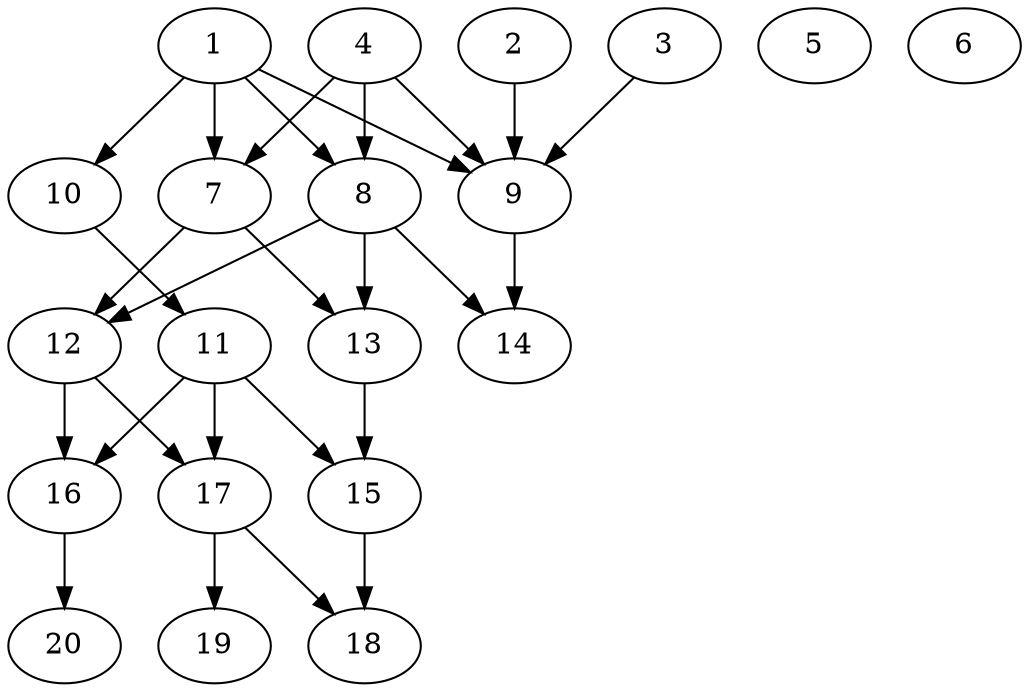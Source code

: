 // DAG (tier=2-normal, mode=compute, n=20, ccr=0.382, fat=0.583, density=0.547, regular=0.418, jump=0.117, mindata=524288, maxdata=8388608)
// DAG automatically generated by daggen at Sun Aug 24 16:33:33 2025
// /home/ermia/Project/Environments/daggen/bin/daggen --dot --ccr 0.382 --fat 0.583 --regular 0.418 --density 0.547 --jump 0.117 --mindata 524288 --maxdata 8388608 -n 20 
digraph G {
  1 [size="2542844740616496", alpha="0.03", expect_size="1271422370308248"]
  1 -> 7 [size ="229628278996992"]
  1 -> 8 [size ="229628278996992"]
  1 -> 9 [size ="229628278996992"]
  1 -> 10 [size ="229628278996992"]
  2 [size="9024420791515762", alpha="0.01", expect_size="4512210395757881"]
  2 -> 9 [size ="172750329085952"]
  3 [size="835389009975350", alpha="0.19", expect_size="417694504987675"]
  3 -> 9 [size ="20127634423808"]
  4 [size="320345983980018860032", alpha="0.18", expect_size="160172991990009430016"]
  4 -> 7 [size ="374543998779392"]
  4 -> 8 [size ="374543998779392"]
  4 -> 9 [size ="374543998779392"]
  5 [size="12589358710051480", alpha="0.11", expect_size="6294679355025740"]
  6 [size="282242410120588448", alpha="0.19", expect_size="141121205060294224"]
  7 [size="33921956390756276", alpha="0.12", expect_size="16960978195378138"]
  7 -> 12 [size ="47277154500608"]
  7 -> 13 [size ="47277154500608"]
  8 [size="149068543527273627648", alpha="0.04", expect_size="74534271763636813824"]
  8 -> 12 [size ="224912706895872"]
  8 -> 13 [size ="224912706895872"]
  8 -> 14 [size ="224912706895872"]
  9 [size="195726237040115712", alpha="0.11", expect_size="97863118520057856"]
  9 -> 14 [size ="2696845197312"]
  10 [size="647581998643934976", alpha="0.15", expect_size="323790999321967488"]
  10 -> 11 [size ="241901450035200"]
  11 [size="10329187777064552", alpha="0.07", expect_size="5164593888532276"]
  11 -> 15 [size ="171989817884672"]
  11 -> 16 [size ="171989817884672"]
  11 -> 17 [size ="171989817884672"]
  12 [size="211035001816803", alpha="0.01", expect_size="105517500908401"]
  12 -> 16 [size ="3533290078208"]
  12 -> 17 [size ="3533290078208"]
  13 [size="121754890257401792", alpha="0.01", expect_size="60877445128700896"]
  13 -> 15 [size ="212999516192768"]
  14 [size="235190405475176808448", alpha="0.19", expect_size="117595202737588404224"]
  15 [size="403856318658737920", alpha="0.03", expect_size="201928159329368960"]
  15 -> 18 [size ="183966275469312"]
  16 [size="534227933211205888", alpha="0.14", expect_size="267113966605602944"]
  16 -> 20 [size ="285217378009088"]
  17 [size="6462520668863298", alpha="0.02", expect_size="3231260334431649"]
  17 -> 18 [size ="128377109348352"]
  17 -> 19 [size ="128377109348352"]
  18 [size="15161402503116468", alpha="0.04", expect_size="7580701251558234"]
  19 [size="13886344715998058", alpha="0.16", expect_size="6943172357999029"]
  20 [size="89792135825255825408", alpha="0.02", expect_size="44896067912627912704"]
}